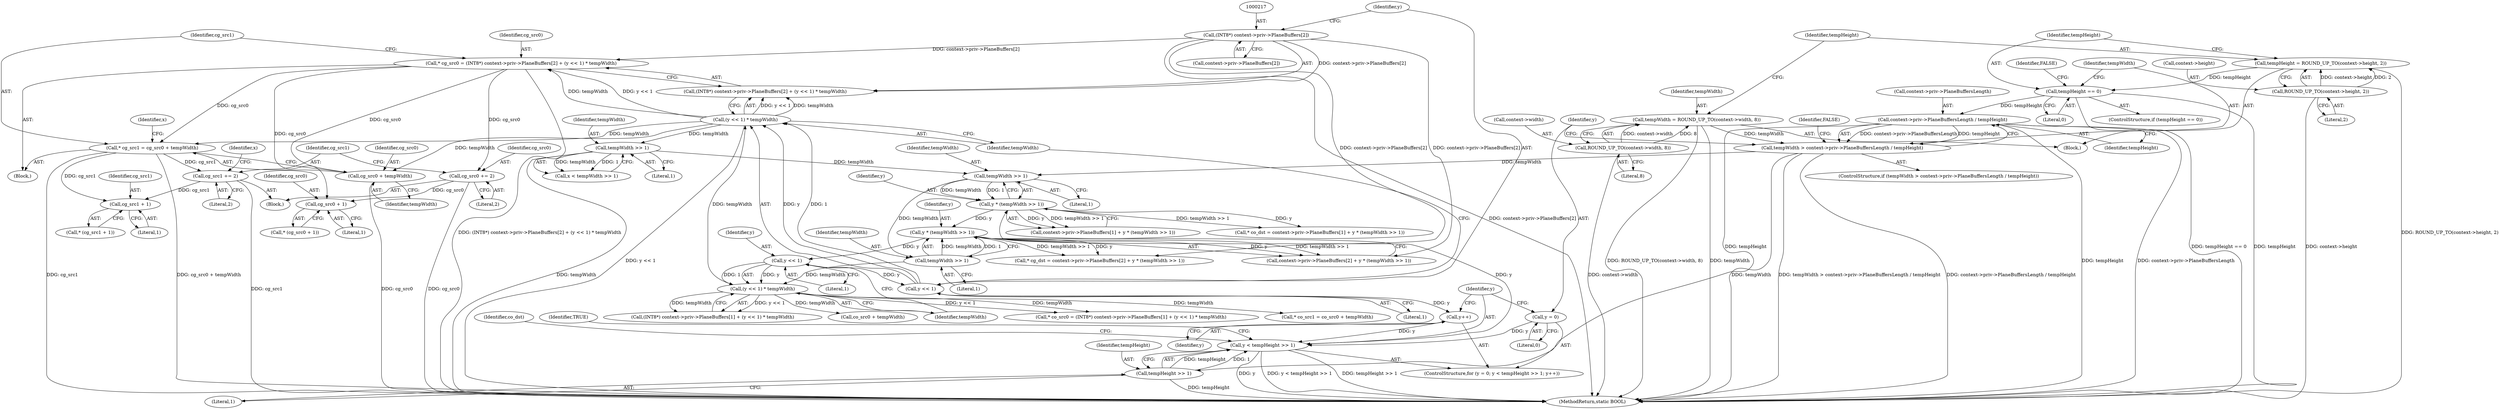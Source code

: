 digraph "0_FreeRDP_d1112c279bd1a327e8e4d0b5f371458bf2579659_6@pointer" {
"1000213" [label="(Call,* cg_src0 = (INT8*) context->priv->PlaneBuffers[2] + (y << 1) * tempWidth)"];
"1000216" [label="(Call,(INT8*) context->priv->PlaneBuffers[2])"];
"1000225" [label="(Call,(y << 1) * tempWidth)"];
"1000226" [label="(Call,y << 1)"];
"1000202" [label="(Call,y << 1)"];
"1000183" [label="(Call,y * (tempWidth >> 1))"];
"1000167" [label="(Call,y * (tempWidth >> 1))"];
"1000148" [label="(Call,y < tempHeight >> 1)"];
"1000153" [label="(Call,y++)"];
"1000145" [label="(Call,y = 0)"];
"1000150" [label="(Call,tempHeight >> 1)"];
"1000135" [label="(Call,context->priv->PlaneBuffersLength / tempHeight)"];
"1000127" [label="(Call,tempHeight == 0)"];
"1000119" [label="(Call,tempHeight = ROUND_UP_TO(context->height, 2))"];
"1000121" [label="(Call,ROUND_UP_TO(context->height, 2))"];
"1000169" [label="(Call,tempWidth >> 1)"];
"1000133" [label="(Call,tempWidth > context->priv->PlaneBuffersLength / tempHeight)"];
"1000112" [label="(Call,tempWidth = ROUND_UP_TO(context->width, 8))"];
"1000114" [label="(Call,ROUND_UP_TO(context->width, 8))"];
"1000242" [label="(Call,tempWidth >> 1)"];
"1000185" [label="(Call,tempWidth >> 1)"];
"1000201" [label="(Call,(y << 1) * tempWidth)"];
"1000231" [label="(Call,* cg_src1 = cg_src0 + tempWidth)"];
"1000306" [label="(Call,cg_src1 + 1)"];
"1000319" [label="(Call,cg_src1 += 2)"];
"1000233" [label="(Call,cg_src0 + tempWidth)"];
"1000295" [label="(Call,cg_src0 + 1)"];
"1000316" [label="(Call,cg_src0 += 2)"];
"1000147" [label="(Literal,0)"];
"1000203" [label="(Identifier,y)"];
"1000246" [label="(Identifier,x)"];
"1000232" [label="(Identifier,cg_src1)"];
"1000296" [label="(Identifier,cg_src0)"];
"1000127" [label="(Call,tempHeight == 0)"];
"1000145" [label="(Call,y = 0)"];
"1000157" [label="(Call,* co_dst = context->priv->PlaneBuffers[1] + y * (tempWidth >> 1))"];
"1000126" [label="(ControlStructure,if (tempHeight == 0))"];
"1000204" [label="(Literal,1)"];
"1000213" [label="(Call,* cg_src0 = (INT8*) context->priv->PlaneBuffers[2] + (y << 1) * tempWidth)"];
"1000131" [label="(Identifier,FALSE)"];
"1000243" [label="(Identifier,tempWidth)"];
"1000215" [label="(Call,(INT8*) context->priv->PlaneBuffers[2] + (y << 1) * tempWidth)"];
"1000129" [label="(Literal,0)"];
"1000170" [label="(Identifier,tempWidth)"];
"1000122" [label="(Call,context->height)"];
"1000141" [label="(Identifier,tempHeight)"];
"1000114" [label="(Call,ROUND_UP_TO(context->width, 8))"];
"1000295" [label="(Call,cg_src0 + 1)"];
"1000136" [label="(Call,context->priv->PlaneBuffersLength)"];
"1000183" [label="(Call,y * (tempWidth >> 1))"];
"1000155" [label="(Block,)"];
"1000167" [label="(Call,y * (tempWidth >> 1))"];
"1000207" [label="(Call,* co_src1 = co_src0 + tempWidth)"];
"1000149" [label="(Identifier,y)"];
"1000225" [label="(Call,(y << 1) * tempWidth)"];
"1000235" [label="(Identifier,tempWidth)"];
"1000244" [label="(Literal,1)"];
"1000305" [label="(Call,* (cg_src1 + 1))"];
"1000125" [label="(Literal,2)"];
"1000102" [label="(Block,)"];
"1000153" [label="(Call,y++)"];
"1000144" [label="(ControlStructure,for (y = 0; y < tempHeight >> 1; y++))"];
"1000150" [label="(Call,tempHeight >> 1)"];
"1000135" [label="(Call,context->priv->PlaneBuffersLength / tempHeight)"];
"1000119" [label="(Call,tempHeight = ROUND_UP_TO(context->height, 2))"];
"1000307" [label="(Identifier,cg_src1)"];
"1000113" [label="(Identifier,tempWidth)"];
"1000115" [label="(Call,context->width)"];
"1000320" [label="(Identifier,cg_src1)"];
"1000154" [label="(Identifier,y)"];
"1000226" [label="(Call,y << 1)"];
"1000218" [label="(Call,context->priv->PlaneBuffers[2])"];
"1000173" [label="(Call,* cg_dst = context->priv->PlaneBuffers[2] + y * (tempWidth >> 1))"];
"1000191" [label="(Call,(INT8*) context->priv->PlaneBuffers[1] + (y << 1) * tempWidth)"];
"1000134" [label="(Identifier,tempWidth)"];
"1000202" [label="(Call,y << 1)"];
"1000316" [label="(Call,cg_src0 += 2)"];
"1000151" [label="(Identifier,tempHeight)"];
"1000175" [label="(Call,context->priv->PlaneBuffers[2] + y * (tempWidth >> 1))"];
"1000148" [label="(Call,y < tempHeight >> 1)"];
"1000297" [label="(Literal,1)"];
"1000229" [label="(Identifier,tempWidth)"];
"1000184" [label="(Identifier,y)"];
"1000231" [label="(Call,* cg_src1 = cg_src0 + tempWidth)"];
"1000146" [label="(Identifier,y)"];
"1000234" [label="(Identifier,cg_src0)"];
"1000306" [label="(Call,cg_src1 + 1)"];
"1000209" [label="(Call,co_src0 + tempWidth)"];
"1000317" [label="(Identifier,cg_src0)"];
"1000321" [label="(Literal,2)"];
"1000121" [label="(Call,ROUND_UP_TO(context->height, 2))"];
"1000238" [label="(Identifier,x)"];
"1000152" [label="(Literal,1)"];
"1000118" [label="(Literal,8)"];
"1000169" [label="(Call,tempWidth >> 1)"];
"1000186" [label="(Identifier,tempWidth)"];
"1000120" [label="(Identifier,tempHeight)"];
"1000205" [label="(Identifier,tempWidth)"];
"1000216" [label="(Call,(INT8*) context->priv->PlaneBuffers[2])"];
"1000233" [label="(Call,cg_src0 + tempWidth)"];
"1000318" [label="(Literal,2)"];
"1000158" [label="(Identifier,co_dst)"];
"1000319" [label="(Call,cg_src1 += 2)"];
"1000240" [label="(Call,x < tempWidth >> 1)"];
"1000324" [label="(MethodReturn,static BOOL)"];
"1000159" [label="(Call,context->priv->PlaneBuffers[1] + y * (tempWidth >> 1))"];
"1000133" [label="(Call,tempWidth > context->priv->PlaneBuffersLength / tempHeight)"];
"1000323" [label="(Identifier,TRUE)"];
"1000143" [label="(Identifier,FALSE)"];
"1000185" [label="(Call,tempWidth >> 1)"];
"1000132" [label="(ControlStructure,if (tempWidth > context->priv->PlaneBuffersLength / tempHeight))"];
"1000242" [label="(Call,tempWidth >> 1)"];
"1000189" [label="(Call,* co_src0 = (INT8*) context->priv->PlaneBuffers[1] + (y << 1) * tempWidth)"];
"1000201" [label="(Call,(y << 1) * tempWidth)"];
"1000294" [label="(Call,* (cg_src0 + 1))"];
"1000227" [label="(Identifier,y)"];
"1000112" [label="(Call,tempWidth = ROUND_UP_TO(context->width, 8))"];
"1000228" [label="(Literal,1)"];
"1000308" [label="(Literal,1)"];
"1000128" [label="(Identifier,tempHeight)"];
"1000168" [label="(Identifier,y)"];
"1000247" [label="(Block,)"];
"1000214" [label="(Identifier,cg_src0)"];
"1000187" [label="(Literal,1)"];
"1000171" [label="(Literal,1)"];
"1000213" -> "1000155"  [label="AST: "];
"1000213" -> "1000215"  [label="CFG: "];
"1000214" -> "1000213"  [label="AST: "];
"1000215" -> "1000213"  [label="AST: "];
"1000232" -> "1000213"  [label="CFG: "];
"1000213" -> "1000324"  [label="DDG: (INT8*) context->priv->PlaneBuffers[2] + (y << 1) * tempWidth"];
"1000216" -> "1000213"  [label="DDG: context->priv->PlaneBuffers[2]"];
"1000225" -> "1000213"  [label="DDG: y << 1"];
"1000225" -> "1000213"  [label="DDG: tempWidth"];
"1000213" -> "1000231"  [label="DDG: cg_src0"];
"1000213" -> "1000233"  [label="DDG: cg_src0"];
"1000213" -> "1000295"  [label="DDG: cg_src0"];
"1000213" -> "1000316"  [label="DDG: cg_src0"];
"1000216" -> "1000215"  [label="AST: "];
"1000216" -> "1000218"  [label="CFG: "];
"1000217" -> "1000216"  [label="AST: "];
"1000218" -> "1000216"  [label="AST: "];
"1000227" -> "1000216"  [label="CFG: "];
"1000216" -> "1000324"  [label="DDG: context->priv->PlaneBuffers[2]"];
"1000216" -> "1000173"  [label="DDG: context->priv->PlaneBuffers[2]"];
"1000216" -> "1000175"  [label="DDG: context->priv->PlaneBuffers[2]"];
"1000216" -> "1000215"  [label="DDG: context->priv->PlaneBuffers[2]"];
"1000225" -> "1000215"  [label="AST: "];
"1000225" -> "1000229"  [label="CFG: "];
"1000226" -> "1000225"  [label="AST: "];
"1000229" -> "1000225"  [label="AST: "];
"1000215" -> "1000225"  [label="CFG: "];
"1000225" -> "1000324"  [label="DDG: y << 1"];
"1000225" -> "1000215"  [label="DDG: y << 1"];
"1000225" -> "1000215"  [label="DDG: tempWidth"];
"1000226" -> "1000225"  [label="DDG: y"];
"1000226" -> "1000225"  [label="DDG: 1"];
"1000201" -> "1000225"  [label="DDG: tempWidth"];
"1000225" -> "1000231"  [label="DDG: tempWidth"];
"1000225" -> "1000233"  [label="DDG: tempWidth"];
"1000225" -> "1000242"  [label="DDG: tempWidth"];
"1000226" -> "1000228"  [label="CFG: "];
"1000227" -> "1000226"  [label="AST: "];
"1000228" -> "1000226"  [label="AST: "];
"1000229" -> "1000226"  [label="CFG: "];
"1000226" -> "1000153"  [label="DDG: y"];
"1000202" -> "1000226"  [label="DDG: y"];
"1000202" -> "1000201"  [label="AST: "];
"1000202" -> "1000204"  [label="CFG: "];
"1000203" -> "1000202"  [label="AST: "];
"1000204" -> "1000202"  [label="AST: "];
"1000205" -> "1000202"  [label="CFG: "];
"1000202" -> "1000201"  [label="DDG: y"];
"1000202" -> "1000201"  [label="DDG: 1"];
"1000183" -> "1000202"  [label="DDG: y"];
"1000183" -> "1000175"  [label="AST: "];
"1000183" -> "1000185"  [label="CFG: "];
"1000184" -> "1000183"  [label="AST: "];
"1000185" -> "1000183"  [label="AST: "];
"1000175" -> "1000183"  [label="CFG: "];
"1000183" -> "1000173"  [label="DDG: y"];
"1000183" -> "1000173"  [label="DDG: tempWidth >> 1"];
"1000183" -> "1000175"  [label="DDG: y"];
"1000183" -> "1000175"  [label="DDG: tempWidth >> 1"];
"1000167" -> "1000183"  [label="DDG: y"];
"1000185" -> "1000183"  [label="DDG: tempWidth"];
"1000185" -> "1000183"  [label="DDG: 1"];
"1000167" -> "1000159"  [label="AST: "];
"1000167" -> "1000169"  [label="CFG: "];
"1000168" -> "1000167"  [label="AST: "];
"1000169" -> "1000167"  [label="AST: "];
"1000159" -> "1000167"  [label="CFG: "];
"1000167" -> "1000157"  [label="DDG: y"];
"1000167" -> "1000157"  [label="DDG: tempWidth >> 1"];
"1000167" -> "1000159"  [label="DDG: y"];
"1000167" -> "1000159"  [label="DDG: tempWidth >> 1"];
"1000148" -> "1000167"  [label="DDG: y"];
"1000169" -> "1000167"  [label="DDG: tempWidth"];
"1000169" -> "1000167"  [label="DDG: 1"];
"1000148" -> "1000144"  [label="AST: "];
"1000148" -> "1000150"  [label="CFG: "];
"1000149" -> "1000148"  [label="AST: "];
"1000150" -> "1000148"  [label="AST: "];
"1000158" -> "1000148"  [label="CFG: "];
"1000323" -> "1000148"  [label="CFG: "];
"1000148" -> "1000324"  [label="DDG: y"];
"1000148" -> "1000324"  [label="DDG: y < tempHeight >> 1"];
"1000148" -> "1000324"  [label="DDG: tempHeight >> 1"];
"1000153" -> "1000148"  [label="DDG: y"];
"1000145" -> "1000148"  [label="DDG: y"];
"1000150" -> "1000148"  [label="DDG: tempHeight"];
"1000150" -> "1000148"  [label="DDG: 1"];
"1000153" -> "1000144"  [label="AST: "];
"1000153" -> "1000154"  [label="CFG: "];
"1000154" -> "1000153"  [label="AST: "];
"1000149" -> "1000153"  [label="CFG: "];
"1000145" -> "1000144"  [label="AST: "];
"1000145" -> "1000147"  [label="CFG: "];
"1000146" -> "1000145"  [label="AST: "];
"1000147" -> "1000145"  [label="AST: "];
"1000149" -> "1000145"  [label="CFG: "];
"1000150" -> "1000152"  [label="CFG: "];
"1000151" -> "1000150"  [label="AST: "];
"1000152" -> "1000150"  [label="AST: "];
"1000150" -> "1000324"  [label="DDG: tempHeight"];
"1000135" -> "1000150"  [label="DDG: tempHeight"];
"1000135" -> "1000133"  [label="AST: "];
"1000135" -> "1000141"  [label="CFG: "];
"1000136" -> "1000135"  [label="AST: "];
"1000141" -> "1000135"  [label="AST: "];
"1000133" -> "1000135"  [label="CFG: "];
"1000135" -> "1000324"  [label="DDG: tempHeight"];
"1000135" -> "1000324"  [label="DDG: context->priv->PlaneBuffersLength"];
"1000135" -> "1000133"  [label="DDG: context->priv->PlaneBuffersLength"];
"1000135" -> "1000133"  [label="DDG: tempHeight"];
"1000127" -> "1000135"  [label="DDG: tempHeight"];
"1000127" -> "1000126"  [label="AST: "];
"1000127" -> "1000129"  [label="CFG: "];
"1000128" -> "1000127"  [label="AST: "];
"1000129" -> "1000127"  [label="AST: "];
"1000131" -> "1000127"  [label="CFG: "];
"1000134" -> "1000127"  [label="CFG: "];
"1000127" -> "1000324"  [label="DDG: tempHeight == 0"];
"1000127" -> "1000324"  [label="DDG: tempHeight"];
"1000119" -> "1000127"  [label="DDG: tempHeight"];
"1000119" -> "1000102"  [label="AST: "];
"1000119" -> "1000121"  [label="CFG: "];
"1000120" -> "1000119"  [label="AST: "];
"1000121" -> "1000119"  [label="AST: "];
"1000128" -> "1000119"  [label="CFG: "];
"1000119" -> "1000324"  [label="DDG: ROUND_UP_TO(context->height, 2)"];
"1000121" -> "1000119"  [label="DDG: context->height"];
"1000121" -> "1000119"  [label="DDG: 2"];
"1000121" -> "1000125"  [label="CFG: "];
"1000122" -> "1000121"  [label="AST: "];
"1000125" -> "1000121"  [label="AST: "];
"1000121" -> "1000324"  [label="DDG: context->height"];
"1000169" -> "1000171"  [label="CFG: "];
"1000170" -> "1000169"  [label="AST: "];
"1000171" -> "1000169"  [label="AST: "];
"1000133" -> "1000169"  [label="DDG: tempWidth"];
"1000242" -> "1000169"  [label="DDG: tempWidth"];
"1000169" -> "1000185"  [label="DDG: tempWidth"];
"1000133" -> "1000132"  [label="AST: "];
"1000134" -> "1000133"  [label="AST: "];
"1000143" -> "1000133"  [label="CFG: "];
"1000146" -> "1000133"  [label="CFG: "];
"1000133" -> "1000324"  [label="DDG: tempWidth"];
"1000133" -> "1000324"  [label="DDG: tempWidth > context->priv->PlaneBuffersLength / tempHeight"];
"1000133" -> "1000324"  [label="DDG: context->priv->PlaneBuffersLength / tempHeight"];
"1000112" -> "1000133"  [label="DDG: tempWidth"];
"1000112" -> "1000102"  [label="AST: "];
"1000112" -> "1000114"  [label="CFG: "];
"1000113" -> "1000112"  [label="AST: "];
"1000114" -> "1000112"  [label="AST: "];
"1000120" -> "1000112"  [label="CFG: "];
"1000112" -> "1000324"  [label="DDG: ROUND_UP_TO(context->width, 8)"];
"1000112" -> "1000324"  [label="DDG: tempWidth"];
"1000114" -> "1000112"  [label="DDG: context->width"];
"1000114" -> "1000112"  [label="DDG: 8"];
"1000114" -> "1000118"  [label="CFG: "];
"1000115" -> "1000114"  [label="AST: "];
"1000118" -> "1000114"  [label="AST: "];
"1000114" -> "1000324"  [label="DDG: context->width"];
"1000242" -> "1000240"  [label="AST: "];
"1000242" -> "1000244"  [label="CFG: "];
"1000243" -> "1000242"  [label="AST: "];
"1000244" -> "1000242"  [label="AST: "];
"1000240" -> "1000242"  [label="CFG: "];
"1000242" -> "1000324"  [label="DDG: tempWidth"];
"1000242" -> "1000240"  [label="DDG: tempWidth"];
"1000242" -> "1000240"  [label="DDG: 1"];
"1000185" -> "1000187"  [label="CFG: "];
"1000186" -> "1000185"  [label="AST: "];
"1000187" -> "1000185"  [label="AST: "];
"1000185" -> "1000201"  [label="DDG: tempWidth"];
"1000201" -> "1000191"  [label="AST: "];
"1000201" -> "1000205"  [label="CFG: "];
"1000205" -> "1000201"  [label="AST: "];
"1000191" -> "1000201"  [label="CFG: "];
"1000201" -> "1000189"  [label="DDG: y << 1"];
"1000201" -> "1000189"  [label="DDG: tempWidth"];
"1000201" -> "1000191"  [label="DDG: y << 1"];
"1000201" -> "1000191"  [label="DDG: tempWidth"];
"1000201" -> "1000207"  [label="DDG: tempWidth"];
"1000201" -> "1000209"  [label="DDG: tempWidth"];
"1000231" -> "1000155"  [label="AST: "];
"1000231" -> "1000233"  [label="CFG: "];
"1000232" -> "1000231"  [label="AST: "];
"1000233" -> "1000231"  [label="AST: "];
"1000238" -> "1000231"  [label="CFG: "];
"1000231" -> "1000324"  [label="DDG: cg_src0 + tempWidth"];
"1000231" -> "1000324"  [label="DDG: cg_src1"];
"1000231" -> "1000306"  [label="DDG: cg_src1"];
"1000231" -> "1000319"  [label="DDG: cg_src1"];
"1000306" -> "1000305"  [label="AST: "];
"1000306" -> "1000308"  [label="CFG: "];
"1000307" -> "1000306"  [label="AST: "];
"1000308" -> "1000306"  [label="AST: "];
"1000305" -> "1000306"  [label="CFG: "];
"1000319" -> "1000306"  [label="DDG: cg_src1"];
"1000319" -> "1000247"  [label="AST: "];
"1000319" -> "1000321"  [label="CFG: "];
"1000320" -> "1000319"  [label="AST: "];
"1000321" -> "1000319"  [label="AST: "];
"1000246" -> "1000319"  [label="CFG: "];
"1000319" -> "1000324"  [label="DDG: cg_src1"];
"1000233" -> "1000235"  [label="CFG: "];
"1000234" -> "1000233"  [label="AST: "];
"1000235" -> "1000233"  [label="AST: "];
"1000233" -> "1000324"  [label="DDG: cg_src0"];
"1000295" -> "1000294"  [label="AST: "];
"1000295" -> "1000297"  [label="CFG: "];
"1000296" -> "1000295"  [label="AST: "];
"1000297" -> "1000295"  [label="AST: "];
"1000294" -> "1000295"  [label="CFG: "];
"1000316" -> "1000295"  [label="DDG: cg_src0"];
"1000316" -> "1000247"  [label="AST: "];
"1000316" -> "1000318"  [label="CFG: "];
"1000317" -> "1000316"  [label="AST: "];
"1000318" -> "1000316"  [label="AST: "];
"1000320" -> "1000316"  [label="CFG: "];
"1000316" -> "1000324"  [label="DDG: cg_src0"];
}
